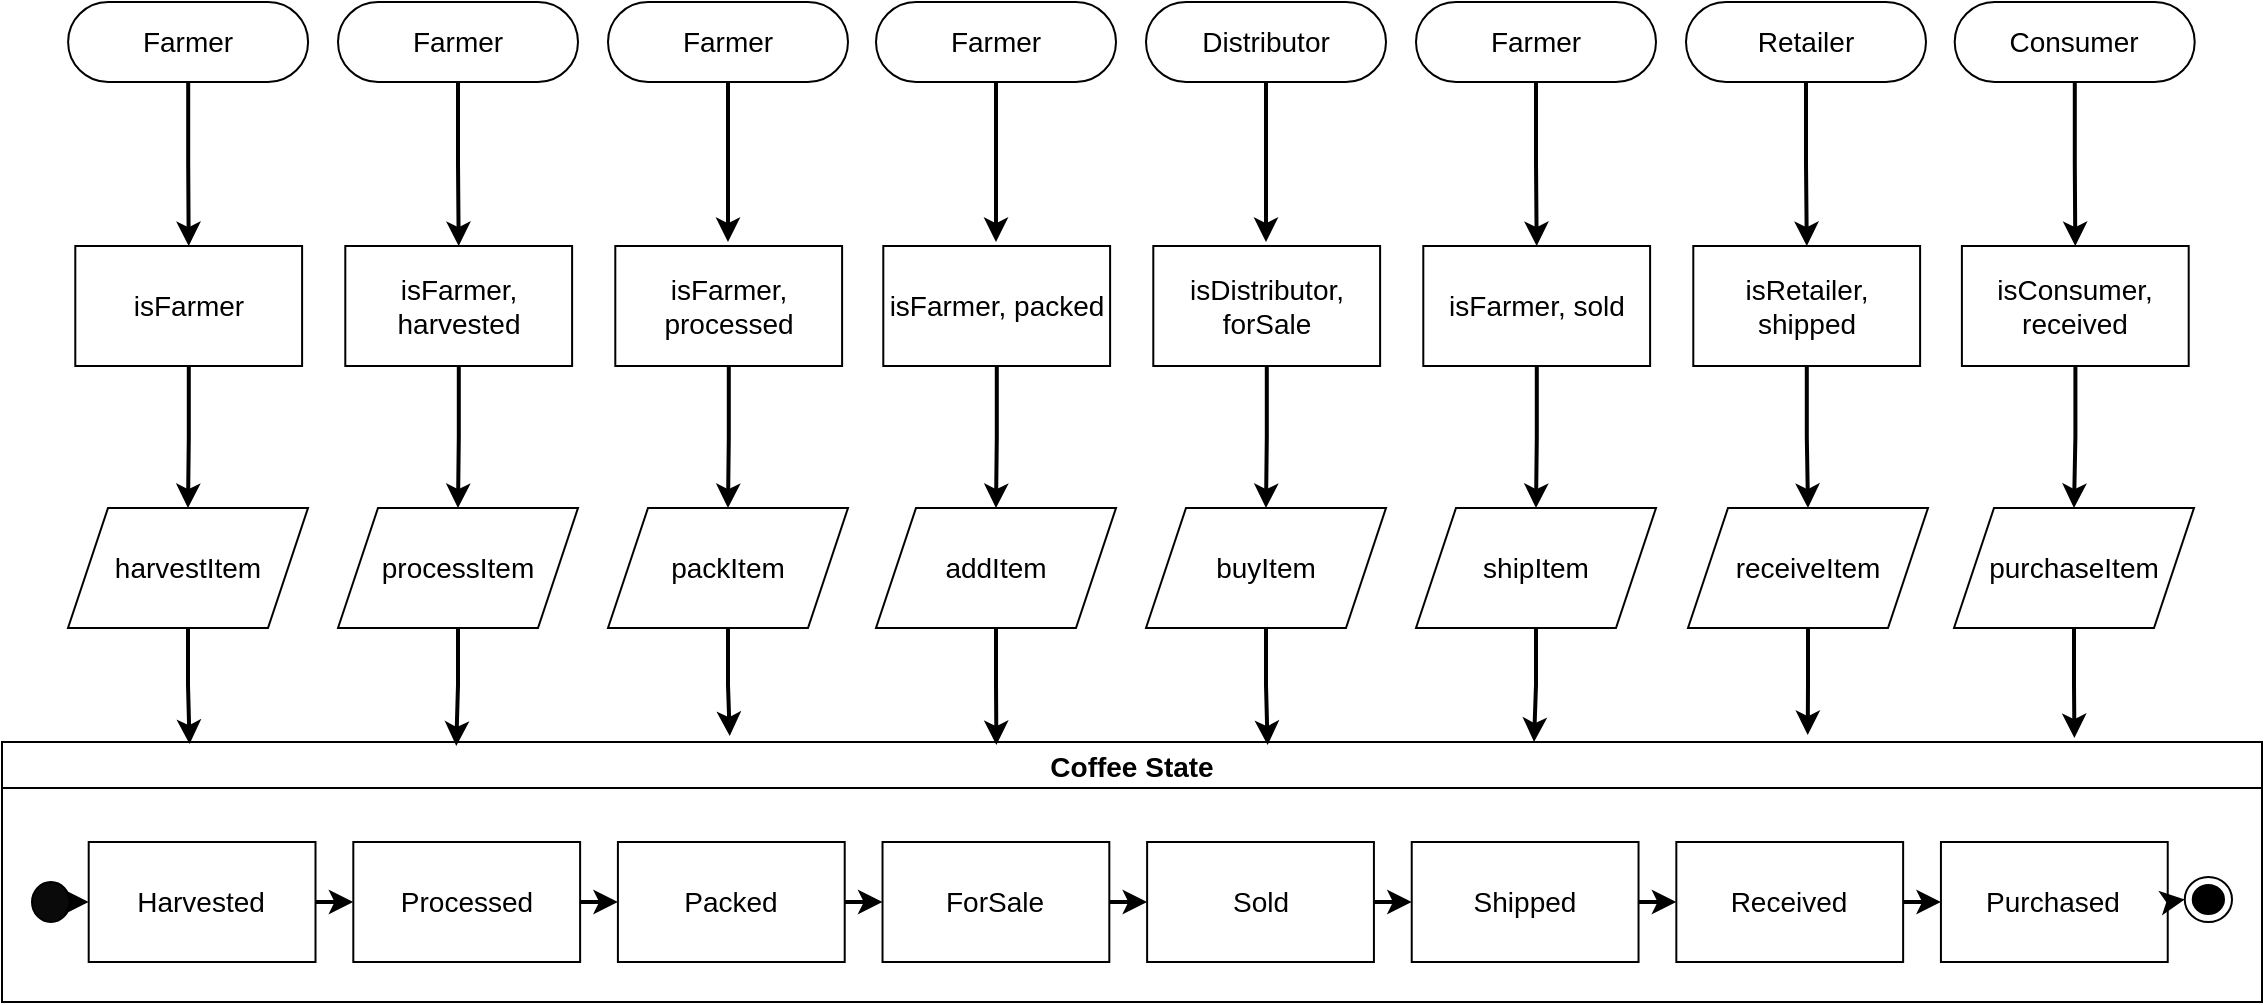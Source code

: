 <mxfile version="14.5.1" type="device"><diagram name="Page-1" id="e7e014a7-5840-1c2e-5031-d8a46d1fe8dd"><mxGraphModel dx="1422" dy="823" grid="1" gridSize="10" guides="1" tooltips="1" connect="1" arrows="1" fold="1" page="1" pageScale="1" pageWidth="1169" pageHeight="826" background="#ffffff" math="0" shadow="0"><root><mxCell id="0"/><mxCell id="1" parent="0"/><mxCell id="V-OVnRFqqWaB3e9FBV6J-71" value="Coffee State" style="swimlane;fillColor=none;fontSize=14;" vertex="1" parent="1"><mxGeometry x="20" y="480" width="1130" height="130" as="geometry"><mxRectangle x="20" y="710" width="110" height="23" as="alternateBounds"/></mxGeometry></mxCell><mxCell id="V-OVnRFqqWaB3e9FBV6J-69" value="" style="group" vertex="1" connectable="0" parent="V-OVnRFqqWaB3e9FBV6J-71"><mxGeometry x="15" y="50" width="1100" height="60" as="geometry"/></mxCell><mxCell id="V-OVnRFqqWaB3e9FBV6J-45" value="ForSale" style="rounded=0;whiteSpace=wrap;html=1;fontSize=14;" vertex="1" parent="V-OVnRFqqWaB3e9FBV6J-69"><mxGeometry x="425.258" width="113.402" height="60" as="geometry"/></mxCell><mxCell id="V-OVnRFqqWaB3e9FBV6J-46" value="Sold" style="rounded=0;whiteSpace=wrap;html=1;fontSize=14;" vertex="1" parent="V-OVnRFqqWaB3e9FBV6J-69"><mxGeometry x="557.56" width="113.402" height="60" as="geometry"/></mxCell><mxCell id="V-OVnRFqqWaB3e9FBV6J-47" value="Shipped" style="rounded=0;whiteSpace=wrap;html=1;fontSize=14;" vertex="1" parent="V-OVnRFqqWaB3e9FBV6J-69"><mxGeometry x="689.863" width="113.402" height="60" as="geometry"/></mxCell><mxCell id="V-OVnRFqqWaB3e9FBV6J-48" value="Received" style="rounded=0;whiteSpace=wrap;html=1;fontSize=14;" vertex="1" parent="V-OVnRFqqWaB3e9FBV6J-69"><mxGeometry x="822.165" width="113.402" height="60" as="geometry"/></mxCell><mxCell id="V-OVnRFqqWaB3e9FBV6J-49" value="Purchased" style="rounded=0;whiteSpace=wrap;html=1;fontSize=14;" vertex="1" parent="V-OVnRFqqWaB3e9FBV6J-69"><mxGeometry x="954.467" width="113.402" height="60" as="geometry"/></mxCell><mxCell id="V-OVnRFqqWaB3e9FBV6J-50" value="Packed" style="rounded=0;whiteSpace=wrap;html=1;fontSize=14;" vertex="1" parent="V-OVnRFqqWaB3e9FBV6J-69"><mxGeometry x="292.955" width="113.402" height="60" as="geometry"/></mxCell><mxCell id="V-OVnRFqqWaB3e9FBV6J-51" value="Processed" style="rounded=0;whiteSpace=wrap;html=1;fontSize=14;" vertex="1" parent="V-OVnRFqqWaB3e9FBV6J-69"><mxGeometry x="160.653" width="113.402" height="60" as="geometry"/></mxCell><mxCell id="V-OVnRFqqWaB3e9FBV6J-52" value="Harvested" style="rounded=0;whiteSpace=wrap;html=1;fontSize=14;" vertex="1" parent="V-OVnRFqqWaB3e9FBV6J-69"><mxGeometry x="28.351" width="113.402" height="60" as="geometry"/></mxCell><mxCell id="V-OVnRFqqWaB3e9FBV6J-53" value="" style="endArrow=classic;html=1;strokeWidth=2;fontSize=14;exitX=1;exitY=0.5;exitDx=0;exitDy=0;entryX=0;entryY=0.5;entryDx=0;entryDy=0;" edge="1" parent="V-OVnRFqqWaB3e9FBV6J-69" source="V-OVnRFqqWaB3e9FBV6J-52" target="V-OVnRFqqWaB3e9FBV6J-51"><mxGeometry width="50" height="50" relative="1" as="geometry"><mxPoint x="472.509" y="-230" as="sourcePoint"/><mxPoint x="519.759" y="-280" as="targetPoint"/></mxGeometry></mxCell><mxCell id="V-OVnRFqqWaB3e9FBV6J-54" value="" style="endArrow=classic;html=1;strokeWidth=2;fontSize=14;entryX=0;entryY=0.5;entryDx=0;entryDy=0;" edge="1" parent="V-OVnRFqqWaB3e9FBV6J-69" target="V-OVnRFqqWaB3e9FBV6J-50"><mxGeometry width="50" height="50" relative="1" as="geometry"><mxPoint x="274.055" y="30" as="sourcePoint"/><mxPoint x="170.103" y="40" as="targetPoint"/></mxGeometry></mxCell><mxCell id="V-OVnRFqqWaB3e9FBV6J-58" value="" style="endArrow=classic;html=1;strokeWidth=2;fontSize=14;exitX=1;exitY=0.5;exitDx=0;exitDy=0;entryX=0;entryY=0.5;entryDx=0;entryDy=0;" edge="1" parent="V-OVnRFqqWaB3e9FBV6J-69" source="V-OVnRFqqWaB3e9FBV6J-48" target="V-OVnRFqqWaB3e9FBV6J-49"><mxGeometry width="50" height="50" relative="1" as="geometry"><mxPoint x="274.055" y="-340" as="sourcePoint"/><mxPoint x="463.058" y="-390" as="targetPoint"/></mxGeometry></mxCell><mxCell id="V-OVnRFqqWaB3e9FBV6J-59" value="" style="endArrow=classic;html=1;strokeWidth=2;fontSize=14;exitX=1;exitY=0.5;exitDx=0;exitDy=0;entryX=0;entryY=0.5;entryDx=0;entryDy=0;" edge="1" parent="V-OVnRFqqWaB3e9FBV6J-69" source="V-OVnRFqqWaB3e9FBV6J-47" target="V-OVnRFqqWaB3e9FBV6J-48"><mxGeometry width="50" height="50" relative="1" as="geometry"><mxPoint x="283.505" y="-330" as="sourcePoint"/><mxPoint x="472.509" y="-380" as="targetPoint"/></mxGeometry></mxCell><mxCell id="V-OVnRFqqWaB3e9FBV6J-60" value="" style="endArrow=classic;html=1;strokeWidth=2;fontSize=14;exitX=1;exitY=0.5;exitDx=0;exitDy=0;entryX=0;entryY=0.5;entryDx=0;entryDy=0;" edge="1" parent="V-OVnRFqqWaB3e9FBV6J-69" source="V-OVnRFqqWaB3e9FBV6J-46" target="V-OVnRFqqWaB3e9FBV6J-47"><mxGeometry width="50" height="50" relative="1" as="geometry"><mxPoint x="292.955" y="-320" as="sourcePoint"/><mxPoint x="481.959" y="-370" as="targetPoint"/></mxGeometry></mxCell><mxCell id="V-OVnRFqqWaB3e9FBV6J-61" value="" style="endArrow=classic;html=1;strokeWidth=2;fontSize=14;exitX=1;exitY=0.5;exitDx=0;exitDy=0;entryX=0;entryY=0.5;entryDx=0;entryDy=0;" edge="1" parent="V-OVnRFqqWaB3e9FBV6J-69" source="V-OVnRFqqWaB3e9FBV6J-45" target="V-OVnRFqqWaB3e9FBV6J-46"><mxGeometry width="50" height="50" relative="1" as="geometry"><mxPoint x="302.405" y="-310" as="sourcePoint"/><mxPoint x="491.409" y="-360" as="targetPoint"/></mxGeometry></mxCell><mxCell id="V-OVnRFqqWaB3e9FBV6J-62" value="" style="endArrow=classic;html=1;strokeWidth=2;fontSize=14;exitX=1;exitY=0.5;exitDx=0;exitDy=0;entryX=0;entryY=0.5;entryDx=0;entryDy=0;" edge="1" parent="V-OVnRFqqWaB3e9FBV6J-69" source="V-OVnRFqqWaB3e9FBV6J-50" target="V-OVnRFqqWaB3e9FBV6J-45"><mxGeometry width="50" height="50" relative="1" as="geometry"><mxPoint x="311.856" y="-300" as="sourcePoint"/><mxPoint x="500.859" y="-350" as="targetPoint"/></mxGeometry></mxCell><mxCell id="V-OVnRFqqWaB3e9FBV6J-64" value="" style="shape=mxgraph.bpmn.shape;html=1;verticalLabelPosition=bottom;labelBackgroundColor=#ffffff;verticalAlign=top;align=center;perimeter=ellipsePerimeter;outlineConnect=0;outline=standard;symbol=general;fontSize=14;fillColor=#0A0A0A;" vertex="1" parent="V-OVnRFqqWaB3e9FBV6J-69"><mxGeometry y="20" width="18.9" height="20" as="geometry"/></mxCell><mxCell id="V-OVnRFqqWaB3e9FBV6J-65" value="" style="ellipse;html=1;shape=endState;fillColor=#000000;fontSize=14;" vertex="1" parent="V-OVnRFqqWaB3e9FBV6J-69"><mxGeometry x="1076.379" y="17.5" width="23.621" height="22.5" as="geometry"/></mxCell><mxCell id="V-OVnRFqqWaB3e9FBV6J-66" value="" style="endArrow=classic;html=1;strokeWidth=2;fontSize=14;exitX=1;exitY=0.5;exitDx=0;exitDy=0;" edge="1" parent="V-OVnRFqqWaB3e9FBV6J-69" source="V-OVnRFqqWaB3e9FBV6J-64"><mxGeometry width="50" height="50" relative="1" as="geometry"><mxPoint x="151.203" y="40" as="sourcePoint"/><mxPoint x="28.351" y="30" as="targetPoint"/></mxGeometry></mxCell><mxCell id="V-OVnRFqqWaB3e9FBV6J-67" value="" style="endArrow=classic;html=1;strokeWidth=2;fontSize=14;exitX=1;exitY=0.5;exitDx=0;exitDy=0;entryX=0;entryY=0.5;entryDx=0;entryDy=0;" edge="1" parent="V-OVnRFqqWaB3e9FBV6J-69" source="V-OVnRFqqWaB3e9FBV6J-49" target="V-OVnRFqqWaB3e9FBV6J-65"><mxGeometry width="50" height="50" relative="1" as="geometry"><mxPoint x="160.653" y="50" as="sourcePoint"/><mxPoint x="179.553" y="50" as="targetPoint"/></mxGeometry></mxCell><mxCell id="V-OVnRFqqWaB3e9FBV6J-99" value="" style="group" vertex="1" connectable="0" parent="1"><mxGeometry x="53.05" y="110" width="1063.3" height="40" as="geometry"/></mxCell><mxCell id="V-OVnRFqqWaB3e9FBV6J-68" value="Farmer" style="rounded=1;whiteSpace=wrap;html=1;fontSize=14;arcSize=50;fillColor=#FFFFFF;" vertex="1" parent="V-OVnRFqqWaB3e9FBV6J-99"><mxGeometry width="120" height="40" as="geometry"/></mxCell><mxCell id="V-OVnRFqqWaB3e9FBV6J-92" value="Farmer" style="rounded=1;whiteSpace=wrap;html=1;fontSize=14;arcSize=50;fillColor=#FFFFFF;" vertex="1" parent="V-OVnRFqqWaB3e9FBV6J-99"><mxGeometry x="134.95" width="120" height="40" as="geometry"/></mxCell><mxCell id="V-OVnRFqqWaB3e9FBV6J-93" value="Farmer" style="rounded=1;whiteSpace=wrap;html=1;fontSize=14;arcSize=50;fillColor=#FFFFFF;" vertex="1" parent="V-OVnRFqqWaB3e9FBV6J-99"><mxGeometry x="269.95" width="120" height="40" as="geometry"/></mxCell><mxCell id="V-OVnRFqqWaB3e9FBV6J-94" value="Farmer" style="rounded=1;whiteSpace=wrap;html=1;fontSize=14;arcSize=50;fillColor=#FFFFFF;" vertex="1" parent="V-OVnRFqqWaB3e9FBV6J-99"><mxGeometry x="403.95" width="120" height="40" as="geometry"/></mxCell><mxCell id="V-OVnRFqqWaB3e9FBV6J-95" value="Distributor" style="rounded=1;whiteSpace=wrap;html=1;fontSize=14;arcSize=50;fillColor=#FFFFFF;" vertex="1" parent="V-OVnRFqqWaB3e9FBV6J-99"><mxGeometry x="538.95" width="120" height="40" as="geometry"/></mxCell><mxCell id="V-OVnRFqqWaB3e9FBV6J-96" value="Farmer" style="rounded=1;whiteSpace=wrap;html=1;fontSize=14;arcSize=50;fillColor=#FFFFFF;" vertex="1" parent="V-OVnRFqqWaB3e9FBV6J-99"><mxGeometry x="673.95" width="120" height="40" as="geometry"/></mxCell><mxCell id="V-OVnRFqqWaB3e9FBV6J-97" value="Retailer" style="rounded=1;whiteSpace=wrap;html=1;fontSize=14;arcSize=50;fillColor=#FFFFFF;" vertex="1" parent="V-OVnRFqqWaB3e9FBV6J-99"><mxGeometry x="808.95" width="120" height="40" as="geometry"/></mxCell><mxCell id="V-OVnRFqqWaB3e9FBV6J-98" value="Consumer" style="rounded=1;whiteSpace=wrap;html=1;fontSize=14;arcSize=50;fillColor=#FFFFFF;" vertex="1" parent="V-OVnRFqqWaB3e9FBV6J-99"><mxGeometry x="943.3" width="120" height="40" as="geometry"/></mxCell><mxCell id="V-OVnRFqqWaB3e9FBV6J-100" value="" style="group" vertex="1" connectable="0" parent="1"><mxGeometry x="56.651" y="232" width="1056.702" height="60" as="geometry"/></mxCell><mxCell id="V-OVnRFqqWaB3e9FBV6J-83" value="isFarmer" style="rounded=0;whiteSpace=wrap;html=1;fontSize=14;" vertex="1" parent="V-OVnRFqqWaB3e9FBV6J-100"><mxGeometry width="113.402" height="60" as="geometry"/></mxCell><mxCell id="V-OVnRFqqWaB3e9FBV6J-84" value="isFarmer, harvested" style="rounded=0;whiteSpace=wrap;html=1;fontSize=14;" vertex="1" parent="V-OVnRFqqWaB3e9FBV6J-100"><mxGeometry x="134.999" width="113.402" height="60" as="geometry"/></mxCell><mxCell id="V-OVnRFqqWaB3e9FBV6J-85" value="isFarmer, processed" style="rounded=0;whiteSpace=wrap;html=1;fontSize=14;" vertex="1" parent="V-OVnRFqqWaB3e9FBV6J-100"><mxGeometry x="269.999" width="113.402" height="60" as="geometry"/></mxCell><mxCell id="V-OVnRFqqWaB3e9FBV6J-86" value="isFarmer, packed" style="rounded=0;whiteSpace=wrap;html=1;fontSize=14;" vertex="1" parent="V-OVnRFqqWaB3e9FBV6J-100"><mxGeometry x="403.999" width="113.402" height="60" as="geometry"/></mxCell><mxCell id="V-OVnRFqqWaB3e9FBV6J-87" value="isDistributor, forSale" style="rounded=0;whiteSpace=wrap;html=1;fontSize=14;" vertex="1" parent="V-OVnRFqqWaB3e9FBV6J-100"><mxGeometry x="538.999" width="113.402" height="60" as="geometry"/></mxCell><mxCell id="V-OVnRFqqWaB3e9FBV6J-88" value="isFarmer, sold" style="rounded=0;whiteSpace=wrap;html=1;fontSize=14;" vertex="1" parent="V-OVnRFqqWaB3e9FBV6J-100"><mxGeometry x="673.999" width="113.402" height="60" as="geometry"/></mxCell><mxCell id="V-OVnRFqqWaB3e9FBV6J-89" value="isRetailer, shipped" style="rounded=0;whiteSpace=wrap;html=1;fontSize=14;" vertex="1" parent="V-OVnRFqqWaB3e9FBV6J-100"><mxGeometry x="808.999" width="113.402" height="60" as="geometry"/></mxCell><mxCell id="V-OVnRFqqWaB3e9FBV6J-90" value="isConsumer, received" style="rounded=0;whiteSpace=wrap;html=1;fontSize=14;" vertex="1" parent="V-OVnRFqqWaB3e9FBV6J-100"><mxGeometry x="943.3" width="113.402" height="60" as="geometry"/></mxCell><mxCell id="V-OVnRFqqWaB3e9FBV6J-101" value="" style="group" vertex="1" connectable="0" parent="1"><mxGeometry x="60" y="363" width="1050" height="60" as="geometry"/></mxCell><mxCell id="V-OVnRFqqWaB3e9FBV6J-73" value="harvestItem" style="shape=parallelogram;perimeter=parallelogramPerimeter;whiteSpace=wrap;html=1;fixedSize=1;strokeColor=#000000;fillColor=none;fontSize=14;" vertex="1" parent="V-OVnRFqqWaB3e9FBV6J-101"><mxGeometry x="-7" width="120" height="60" as="geometry"/></mxCell><mxCell id="V-OVnRFqqWaB3e9FBV6J-74" value="processItem" style="shape=parallelogram;perimeter=parallelogramPerimeter;whiteSpace=wrap;html=1;fixedSize=1;strokeColor=#000000;fillColor=none;fontSize=14;" vertex="1" parent="V-OVnRFqqWaB3e9FBV6J-101"><mxGeometry x="128" width="120" height="60" as="geometry"/></mxCell><mxCell id="V-OVnRFqqWaB3e9FBV6J-75" value="packItem" style="shape=parallelogram;perimeter=parallelogramPerimeter;whiteSpace=wrap;html=1;fixedSize=1;strokeColor=#000000;fillColor=none;fontSize=14;" vertex="1" parent="V-OVnRFqqWaB3e9FBV6J-101"><mxGeometry x="263" width="120" height="60" as="geometry"/></mxCell><mxCell id="V-OVnRFqqWaB3e9FBV6J-76" value="addItem" style="shape=parallelogram;perimeter=parallelogramPerimeter;whiteSpace=wrap;html=1;fixedSize=1;strokeColor=#000000;fillColor=none;fontSize=14;" vertex="1" parent="V-OVnRFqqWaB3e9FBV6J-101"><mxGeometry x="397" width="120" height="60" as="geometry"/></mxCell><mxCell id="V-OVnRFqqWaB3e9FBV6J-77" value="buyItem" style="shape=parallelogram;perimeter=parallelogramPerimeter;whiteSpace=wrap;html=1;fixedSize=1;strokeColor=#000000;fillColor=none;fontSize=14;" vertex="1" parent="V-OVnRFqqWaB3e9FBV6J-101"><mxGeometry x="532" width="120" height="60" as="geometry"/></mxCell><mxCell id="V-OVnRFqqWaB3e9FBV6J-78" value="shipItem" style="shape=parallelogram;perimeter=parallelogramPerimeter;whiteSpace=wrap;html=1;fixedSize=1;strokeColor=#000000;fillColor=none;fontSize=14;" vertex="1" parent="V-OVnRFqqWaB3e9FBV6J-101"><mxGeometry x="667" width="120" height="60" as="geometry"/></mxCell><mxCell id="V-OVnRFqqWaB3e9FBV6J-79" value="receiveItem" style="shape=parallelogram;perimeter=parallelogramPerimeter;whiteSpace=wrap;html=1;fixedSize=1;strokeColor=#000000;fillColor=none;fontSize=14;" vertex="1" parent="V-OVnRFqqWaB3e9FBV6J-101"><mxGeometry x="803" width="120" height="60" as="geometry"/></mxCell><mxCell id="V-OVnRFqqWaB3e9FBV6J-80" value="purchaseItem" style="shape=parallelogram;perimeter=parallelogramPerimeter;whiteSpace=wrap;html=1;fixedSize=1;strokeColor=#000000;fillColor=none;fontSize=14;" vertex="1" parent="V-OVnRFqqWaB3e9FBV6J-101"><mxGeometry x="936" width="120" height="60" as="geometry"/></mxCell><mxCell id="V-OVnRFqqWaB3e9FBV6J-102" style="edgeStyle=orthogonalEdgeStyle;rounded=0;jumpSize=6;orthogonalLoop=1;jettySize=auto;html=1;entryX=0.5;entryY=0;entryDx=0;entryDy=0;strokeWidth=2;fontSize=14;" edge="1" parent="1" source="V-OVnRFqqWaB3e9FBV6J-68" target="V-OVnRFqqWaB3e9FBV6J-83"><mxGeometry relative="1" as="geometry"/></mxCell><mxCell id="V-OVnRFqqWaB3e9FBV6J-103" style="edgeStyle=orthogonalEdgeStyle;rounded=0;jumpSize=6;orthogonalLoop=1;jettySize=auto;html=1;entryX=0.5;entryY=0;entryDx=0;entryDy=0;strokeWidth=2;fontSize=14;" edge="1" parent="1" source="V-OVnRFqqWaB3e9FBV6J-92" target="V-OVnRFqqWaB3e9FBV6J-84"><mxGeometry relative="1" as="geometry"/></mxCell><mxCell id="V-OVnRFqqWaB3e9FBV6J-104" style="edgeStyle=orthogonalEdgeStyle;rounded=0;jumpSize=6;orthogonalLoop=1;jettySize=auto;html=1;strokeWidth=2;fontSize=14;" edge="1" parent="1" source="V-OVnRFqqWaB3e9FBV6J-93"><mxGeometry relative="1" as="geometry"><mxPoint x="383" y="230" as="targetPoint"/></mxGeometry></mxCell><mxCell id="V-OVnRFqqWaB3e9FBV6J-105" style="edgeStyle=orthogonalEdgeStyle;rounded=0;jumpSize=6;orthogonalLoop=1;jettySize=auto;html=1;strokeWidth=2;fontSize=14;" edge="1" parent="1" source="V-OVnRFqqWaB3e9FBV6J-94"><mxGeometry relative="1" as="geometry"><mxPoint x="517" y="230" as="targetPoint"/></mxGeometry></mxCell><mxCell id="V-OVnRFqqWaB3e9FBV6J-106" style="edgeStyle=orthogonalEdgeStyle;rounded=0;jumpSize=6;orthogonalLoop=1;jettySize=auto;html=1;strokeWidth=2;fontSize=14;" edge="1" parent="1" source="V-OVnRFqqWaB3e9FBV6J-95"><mxGeometry relative="1" as="geometry"><mxPoint x="652" y="230" as="targetPoint"/></mxGeometry></mxCell><mxCell id="V-OVnRFqqWaB3e9FBV6J-107" style="edgeStyle=orthogonalEdgeStyle;rounded=0;jumpSize=6;orthogonalLoop=1;jettySize=auto;html=1;entryX=0.5;entryY=0;entryDx=0;entryDy=0;strokeWidth=2;fontSize=14;" edge="1" parent="1" source="V-OVnRFqqWaB3e9FBV6J-96" target="V-OVnRFqqWaB3e9FBV6J-88"><mxGeometry relative="1" as="geometry"/></mxCell><mxCell id="V-OVnRFqqWaB3e9FBV6J-108" style="edgeStyle=orthogonalEdgeStyle;rounded=0;jumpSize=6;orthogonalLoop=1;jettySize=auto;html=1;strokeWidth=2;fontSize=14;" edge="1" parent="1" source="V-OVnRFqqWaB3e9FBV6J-97" target="V-OVnRFqqWaB3e9FBV6J-89"><mxGeometry relative="1" as="geometry"/></mxCell><mxCell id="V-OVnRFqqWaB3e9FBV6J-109" style="edgeStyle=orthogonalEdgeStyle;rounded=0;jumpSize=6;orthogonalLoop=1;jettySize=auto;html=1;entryX=0.5;entryY=0;entryDx=0;entryDy=0;strokeWidth=2;fontSize=14;" edge="1" parent="1" source="V-OVnRFqqWaB3e9FBV6J-98" target="V-OVnRFqqWaB3e9FBV6J-90"><mxGeometry relative="1" as="geometry"/></mxCell><mxCell id="V-OVnRFqqWaB3e9FBV6J-110" style="edgeStyle=orthogonalEdgeStyle;rounded=0;jumpSize=6;orthogonalLoop=1;jettySize=auto;html=1;strokeWidth=2;fontSize=14;" edge="1" parent="1" source="V-OVnRFqqWaB3e9FBV6J-83" target="V-OVnRFqqWaB3e9FBV6J-73"><mxGeometry relative="1" as="geometry"/></mxCell><mxCell id="V-OVnRFqqWaB3e9FBV6J-111" style="edgeStyle=orthogonalEdgeStyle;rounded=0;jumpSize=6;orthogonalLoop=1;jettySize=auto;html=1;entryX=0.5;entryY=0;entryDx=0;entryDy=0;strokeWidth=2;fontSize=14;" edge="1" parent="1" source="V-OVnRFqqWaB3e9FBV6J-84" target="V-OVnRFqqWaB3e9FBV6J-74"><mxGeometry relative="1" as="geometry"/></mxCell><mxCell id="V-OVnRFqqWaB3e9FBV6J-112" style="edgeStyle=orthogonalEdgeStyle;rounded=0;jumpSize=6;orthogonalLoop=1;jettySize=auto;html=1;entryX=0.5;entryY=0;entryDx=0;entryDy=0;strokeWidth=2;fontSize=14;" edge="1" parent="1" source="V-OVnRFqqWaB3e9FBV6J-85" target="V-OVnRFqqWaB3e9FBV6J-75"><mxGeometry relative="1" as="geometry"/></mxCell><mxCell id="V-OVnRFqqWaB3e9FBV6J-113" style="edgeStyle=orthogonalEdgeStyle;rounded=0;jumpSize=6;orthogonalLoop=1;jettySize=auto;html=1;entryX=0.5;entryY=0;entryDx=0;entryDy=0;strokeWidth=2;fontSize=14;" edge="1" parent="1" source="V-OVnRFqqWaB3e9FBV6J-86" target="V-OVnRFqqWaB3e9FBV6J-76"><mxGeometry relative="1" as="geometry"/></mxCell><mxCell id="V-OVnRFqqWaB3e9FBV6J-114" style="edgeStyle=orthogonalEdgeStyle;rounded=0;jumpSize=6;orthogonalLoop=1;jettySize=auto;html=1;entryX=0.5;entryY=0;entryDx=0;entryDy=0;strokeWidth=2;fontSize=14;" edge="1" parent="1" source="V-OVnRFqqWaB3e9FBV6J-87" target="V-OVnRFqqWaB3e9FBV6J-77"><mxGeometry relative="1" as="geometry"/></mxCell><mxCell id="V-OVnRFqqWaB3e9FBV6J-115" style="edgeStyle=orthogonalEdgeStyle;rounded=0;jumpSize=6;orthogonalLoop=1;jettySize=auto;html=1;entryX=0.5;entryY=0;entryDx=0;entryDy=0;strokeWidth=2;fontSize=14;" edge="1" parent="1" source="V-OVnRFqqWaB3e9FBV6J-88" target="V-OVnRFqqWaB3e9FBV6J-78"><mxGeometry relative="1" as="geometry"/></mxCell><mxCell id="V-OVnRFqqWaB3e9FBV6J-116" style="edgeStyle=orthogonalEdgeStyle;rounded=0;jumpSize=6;orthogonalLoop=1;jettySize=auto;html=1;entryX=0.5;entryY=0;entryDx=0;entryDy=0;strokeWidth=2;fontSize=14;" edge="1" parent="1" source="V-OVnRFqqWaB3e9FBV6J-89" target="V-OVnRFqqWaB3e9FBV6J-79"><mxGeometry relative="1" as="geometry"/></mxCell><mxCell id="V-OVnRFqqWaB3e9FBV6J-117" style="edgeStyle=orthogonalEdgeStyle;rounded=0;jumpSize=6;orthogonalLoop=1;jettySize=auto;html=1;entryX=0.5;entryY=0;entryDx=0;entryDy=0;strokeWidth=2;fontSize=14;" edge="1" parent="1" source="V-OVnRFqqWaB3e9FBV6J-90" target="V-OVnRFqqWaB3e9FBV6J-80"><mxGeometry relative="1" as="geometry"/></mxCell><mxCell id="V-OVnRFqqWaB3e9FBV6J-118" style="edgeStyle=orthogonalEdgeStyle;rounded=0;jumpSize=6;orthogonalLoop=1;jettySize=auto;html=1;entryX=0.083;entryY=0.008;entryDx=0;entryDy=0;entryPerimeter=0;strokeWidth=2;fontSize=14;" edge="1" parent="1" source="V-OVnRFqqWaB3e9FBV6J-73" target="V-OVnRFqqWaB3e9FBV6J-71"><mxGeometry relative="1" as="geometry"/></mxCell><mxCell id="V-OVnRFqqWaB3e9FBV6J-119" style="edgeStyle=orthogonalEdgeStyle;rounded=0;jumpSize=6;orthogonalLoop=1;jettySize=auto;html=1;entryX=0.201;entryY=0.015;entryDx=0;entryDy=0;entryPerimeter=0;strokeWidth=2;fontSize=14;" edge="1" parent="1" source="V-OVnRFqqWaB3e9FBV6J-74" target="V-OVnRFqqWaB3e9FBV6J-71"><mxGeometry relative="1" as="geometry"/></mxCell><mxCell id="V-OVnRFqqWaB3e9FBV6J-120" style="edgeStyle=orthogonalEdgeStyle;rounded=0;jumpSize=6;orthogonalLoop=1;jettySize=auto;html=1;entryX=0.322;entryY=-0.023;entryDx=0;entryDy=0;entryPerimeter=0;strokeWidth=2;fontSize=14;" edge="1" parent="1" source="V-OVnRFqqWaB3e9FBV6J-75" target="V-OVnRFqqWaB3e9FBV6J-71"><mxGeometry relative="1" as="geometry"/></mxCell><mxCell id="V-OVnRFqqWaB3e9FBV6J-121" style="edgeStyle=orthogonalEdgeStyle;rounded=0;jumpSize=6;orthogonalLoop=1;jettySize=auto;html=1;entryX=0.44;entryY=0.012;entryDx=0;entryDy=0;entryPerimeter=0;strokeWidth=2;fontSize=14;" edge="1" parent="1" source="V-OVnRFqqWaB3e9FBV6J-76" target="V-OVnRFqqWaB3e9FBV6J-71"><mxGeometry relative="1" as="geometry"/></mxCell><mxCell id="V-OVnRFqqWaB3e9FBV6J-122" style="edgeStyle=orthogonalEdgeStyle;rounded=0;jumpSize=6;orthogonalLoop=1;jettySize=auto;html=1;entryX=0.56;entryY=0.012;entryDx=0;entryDy=0;entryPerimeter=0;strokeWidth=2;fontSize=14;" edge="1" parent="1" source="V-OVnRFqqWaB3e9FBV6J-77" target="V-OVnRFqqWaB3e9FBV6J-71"><mxGeometry relative="1" as="geometry"/></mxCell><mxCell id="V-OVnRFqqWaB3e9FBV6J-123" style="edgeStyle=orthogonalEdgeStyle;rounded=0;jumpSize=6;orthogonalLoop=1;jettySize=auto;html=1;strokeWidth=2;fontSize=14;" edge="1" parent="1" source="V-OVnRFqqWaB3e9FBV6J-78"><mxGeometry relative="1" as="geometry"><mxPoint x="786" y="480" as="targetPoint"/></mxGeometry></mxCell><mxCell id="V-OVnRFqqWaB3e9FBV6J-124" style="edgeStyle=orthogonalEdgeStyle;rounded=0;jumpSize=6;orthogonalLoop=1;jettySize=auto;html=1;entryX=0.799;entryY=-0.027;entryDx=0;entryDy=0;entryPerimeter=0;strokeWidth=2;fontSize=14;" edge="1" parent="1" source="V-OVnRFqqWaB3e9FBV6J-79" target="V-OVnRFqqWaB3e9FBV6J-71"><mxGeometry relative="1" as="geometry"/></mxCell><mxCell id="V-OVnRFqqWaB3e9FBV6J-125" style="edgeStyle=orthogonalEdgeStyle;rounded=0;jumpSize=6;orthogonalLoop=1;jettySize=auto;html=1;entryX=0.917;entryY=-0.015;entryDx=0;entryDy=0;entryPerimeter=0;strokeWidth=2;fontSize=14;" edge="1" parent="1" source="V-OVnRFqqWaB3e9FBV6J-80" target="V-OVnRFqqWaB3e9FBV6J-71"><mxGeometry relative="1" as="geometry"/></mxCell></root></mxGraphModel></diagram></mxfile>